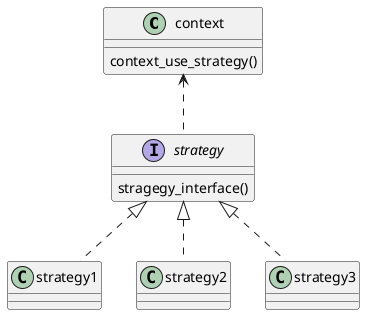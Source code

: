 @startuml strategy
class context{
    context_use_strategy()
}

interface strategy{
    stragegy_interface()
}

class strategy1{}
class strategy2{}
class strategy3{}

context <.. strategy
strategy <|.. strategy1
strategy <|.. strategy2
strategy <|.. strategy3
@enduml